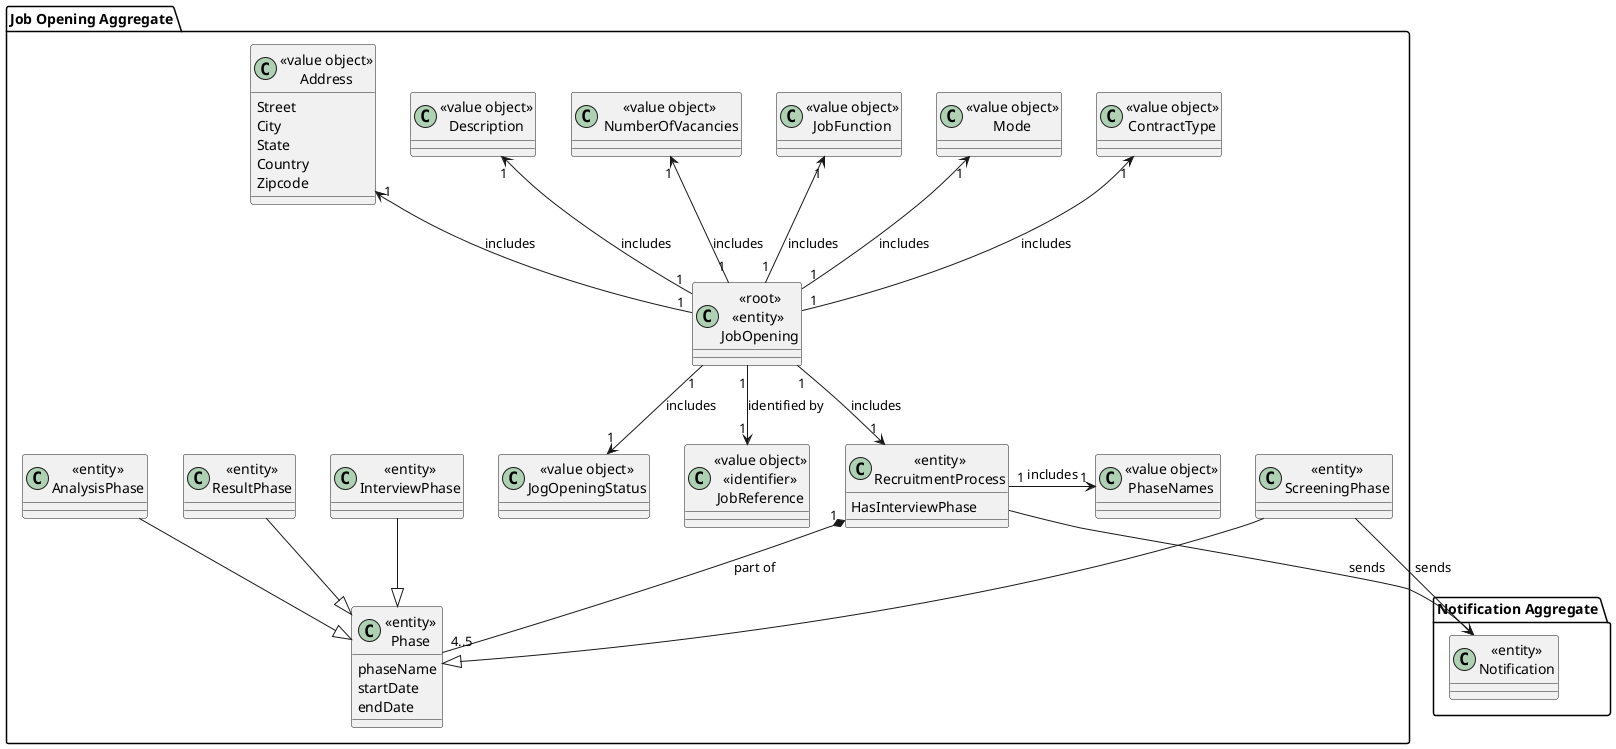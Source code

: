 @startuml
'https://plantuml.com/class-diagram

package "Job Opening Aggregate"{

    class "«entity»\nRecruitmentProcess" as RecruitmentProcess{
        HasInterviewPhase
    }

     class "«entity»\nPhase" as Phase{
        phaseName
        startDate
        endDate
     }

    class "«value object»\nPhaseNames" as PhaseNames{

    }


 class "«entity»\nScreeningPhase" as ScreeningPhase{

     }

    class "«entity»\nResultPhase" as ResultPhase{
    }

    class "«entity»\nAnalysisPhase" as AnalysisPhase{

    }

    class "«root»\n«entity» \nJobOpening" as JobOpening{


    }

    class "«value object»\nJogOpeningStatus" as JogOpeningStatus {
    }

     class "«value object»\nContractType" as ContractType{
     }

    class "«value object»\nMode" as Mode{

    }

    class "«value object»\nJobFunction" as JobFunction{

    }

    class "«value object»\n NumberOfVacancies" as  NumberOfVacancies{

    }

    class "«value object»\nDescription" as Description{

    }


    class "«value object»\nAddress" as Address1{
        Street
        City
        State
        Country
        Zipcode
    }

    class "«value object»\n«identifier»\nJobReference" as JobReference{
    }

    class  "«entity»\nInterviewPhase" as InterviewPhase{

    }

}

package "Notification Aggregate"{
    class "«entity»\nNotification" as Notification{
    }
}


Mode "1" <-- "1"JobOpening : includes
JobFunction "1" <-- "1"JobOpening : includes
NumberOfVacancies "1" <-- "1"JobOpening : includes
Description "1" <-- "1"JobOpening : includes
Address1"1" <-- "1"JobOpening : includes
ContractType "1" <--"1" JobOpening : includes



JobOpening "1"-->"1" JobReference : identified by

JobOpening "1"-->"1" JogOpeningStatus : includes
RecruitmentProcess "1" *--"4..5" Phase :part of
RecruitmentProcess "1" -> "1" PhaseNames : includes
JobOpening "1" --> "1"RecruitmentProcess :includes


ScreeningPhase --|> Phase
ResultPhase --|> Phase
InterviewPhase --|> Phase
AnalysisPhase --|> Phase

ScreeningPhase --> Notification : sends
RecruitmentProcess --> Notification : sends




@enduml